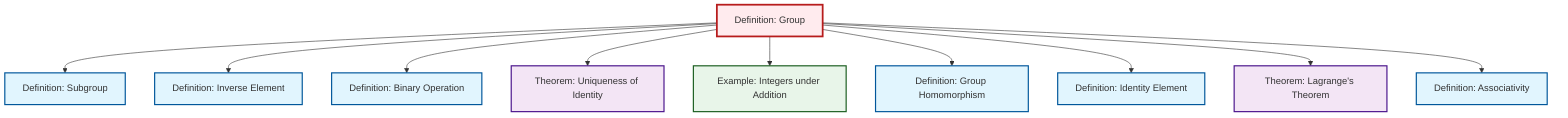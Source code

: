 graph TD
    classDef definition fill:#e1f5fe,stroke:#01579b,stroke-width:2px
    classDef theorem fill:#f3e5f5,stroke:#4a148c,stroke-width:2px
    classDef axiom fill:#fff3e0,stroke:#e65100,stroke-width:2px
    classDef example fill:#e8f5e9,stroke:#1b5e20,stroke-width:2px
    classDef current fill:#ffebee,stroke:#b71c1c,stroke-width:3px
    def-binary-operation["Definition: Binary Operation"]:::definition
    thm-unique-identity["Theorem: Uniqueness of Identity"]:::theorem
    def-identity-element["Definition: Identity Element"]:::definition
    def-group-example["Definition: Group"]:::definition
    def-subgroup["Definition: Subgroup"]:::definition
    def-homomorphism["Definition: Group Homomorphism"]:::definition
    def-associativity["Definition: Associativity"]:::definition
    thm-lagrange["Theorem: Lagrange's Theorem"]:::theorem
    ex-integers-addition["Example: Integers under Addition"]:::example
    def-inverse-element["Definition: Inverse Element"]:::definition
    def-group-example --> def-subgroup
    def-group-example --> def-inverse-element
    def-group-example --> def-binary-operation
    def-group-example --> thm-unique-identity
    def-group-example --> ex-integers-addition
    def-group-example --> def-homomorphism
    def-group-example --> def-identity-element
    def-group-example --> thm-lagrange
    def-group-example --> def-associativity
    class def-group-example current
